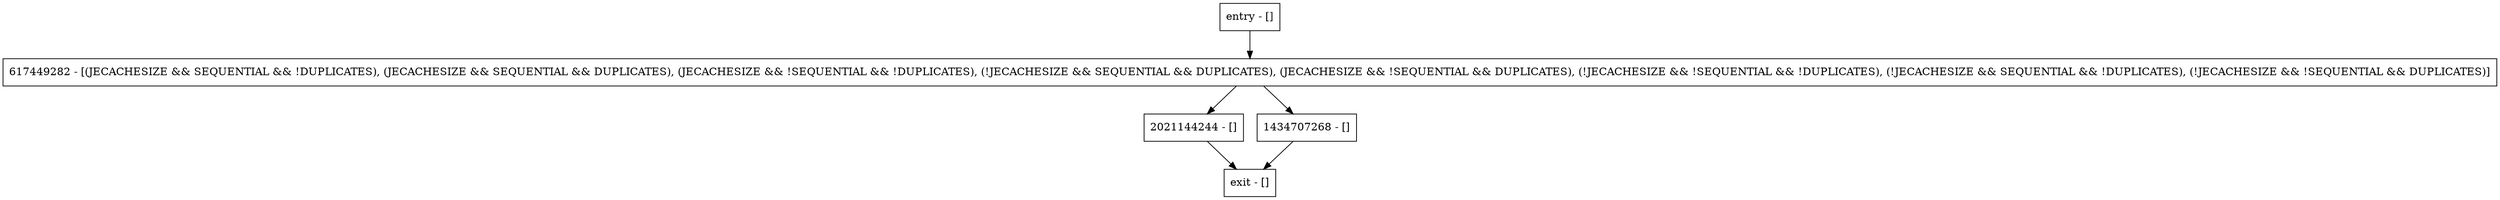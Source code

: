 digraph getDbImpl {
node [shape=record];
entry [label="entry - []"];
exit [label="exit - []"];
2021144244 [label="2021144244 - []"];
1434707268 [label="1434707268 - []"];
617449282 [label="617449282 - [(JECACHESIZE && SEQUENTIAL && !DUPLICATES), (JECACHESIZE && SEQUENTIAL && DUPLICATES), (JECACHESIZE && !SEQUENTIAL && !DUPLICATES), (!JECACHESIZE && SEQUENTIAL && DUPLICATES), (JECACHESIZE && !SEQUENTIAL && DUPLICATES), (!JECACHESIZE && !SEQUENTIAL && !DUPLICATES), (!JECACHESIZE && SEQUENTIAL && !DUPLICATES), (!JECACHESIZE && !SEQUENTIAL && DUPLICATES)]"];
entry;
exit;
entry -> 617449282;
2021144244 -> exit;
1434707268 -> exit;
617449282 -> 2021144244;
617449282 -> 1434707268;
}

